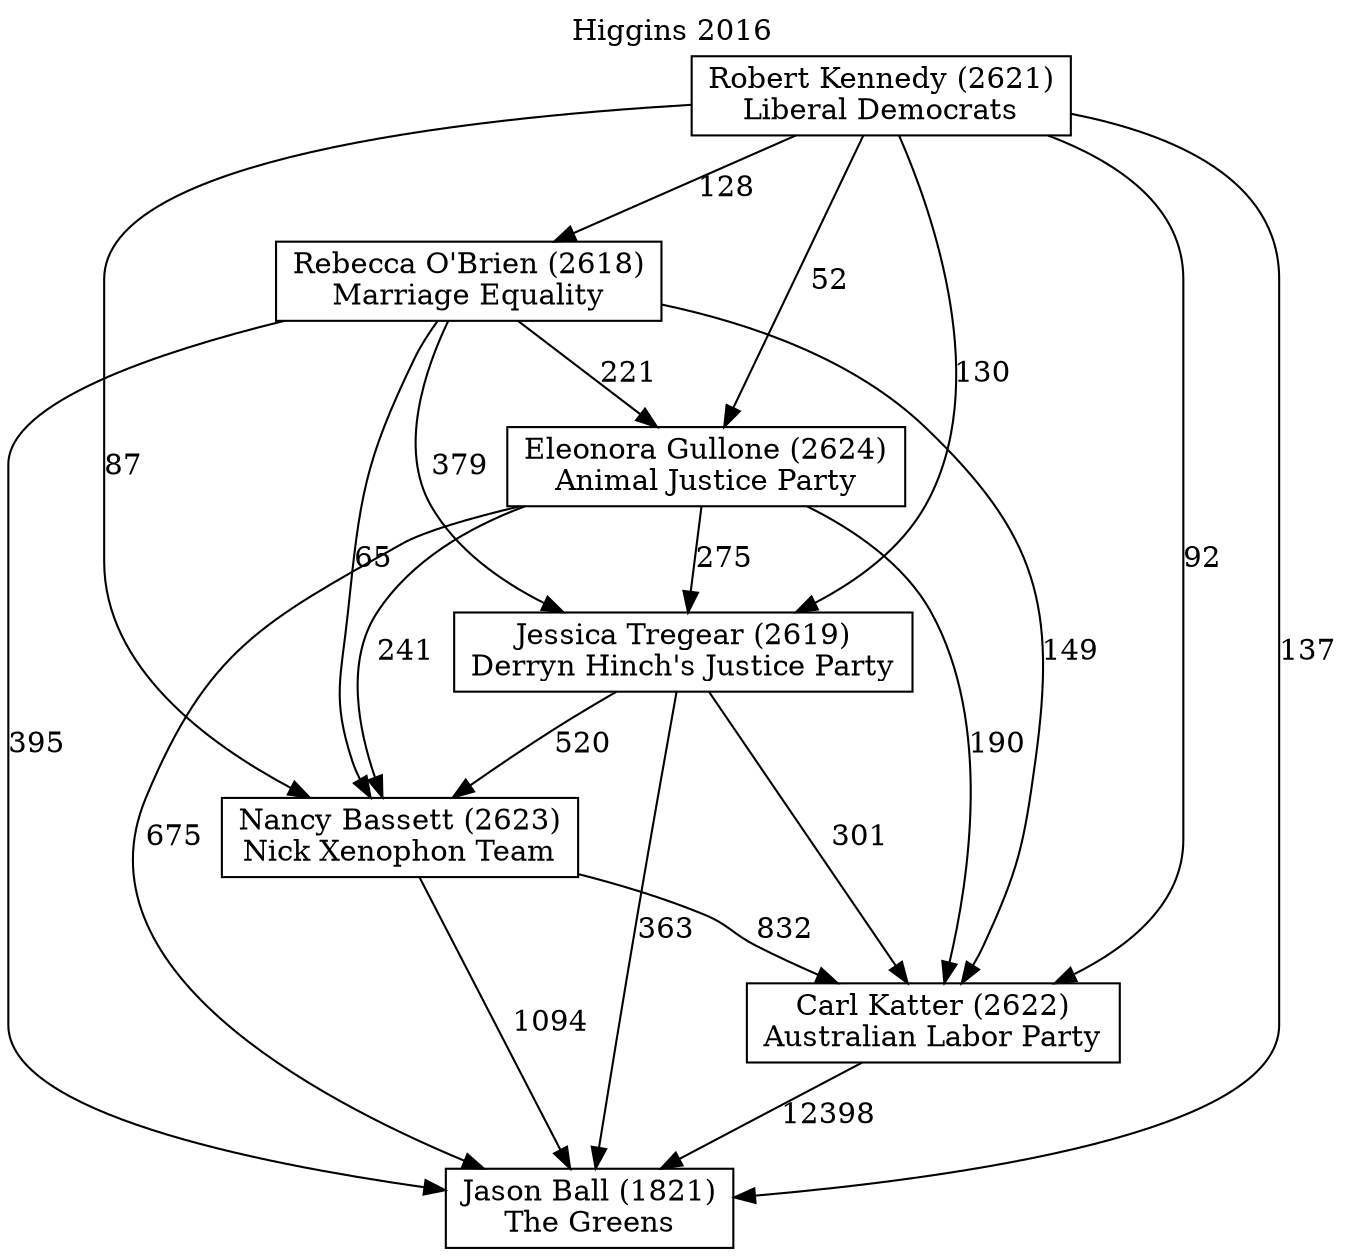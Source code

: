 // House preference flow
digraph "Jason Ball (1821)_Higgins_2016" {
	graph [label="Higgins 2016" labelloc=t mclimit=10]
	node [shape=box]
	"Carl Katter (2622)" [label="Carl Katter (2622)
Australian Labor Party"]
	"Eleonora Gullone (2624)" [label="Eleonora Gullone (2624)
Animal Justice Party"]
	"Jason Ball (1821)" [label="Jason Ball (1821)
The Greens"]
	"Rebecca O'Brien (2618)" [label="Rebecca O'Brien (2618)
Marriage Equality"]
	"Nancy Bassett (2623)" [label="Nancy Bassett (2623)
Nick Xenophon Team"]
	"Jessica Tregear (2619)" [label="Jessica Tregear (2619)
Derryn Hinch's Justice Party"]
	"Robert Kennedy (2621)" [label="Robert Kennedy (2621)
Liberal Democrats"]
	"Eleonora Gullone (2624)" -> "Jessica Tregear (2619)" [label=275]
	"Jessica Tregear (2619)" -> "Jason Ball (1821)" [label=363]
	"Robert Kennedy (2621)" -> "Carl Katter (2622)" [label=92]
	"Eleonora Gullone (2624)" -> "Nancy Bassett (2623)" [label=241]
	"Rebecca O'Brien (2618)" -> "Jason Ball (1821)" [label=395]
	"Rebecca O'Brien (2618)" -> "Jessica Tregear (2619)" [label=379]
	"Rebecca O'Brien (2618)" -> "Carl Katter (2622)" [label=149]
	"Robert Kennedy (2621)" -> "Rebecca O'Brien (2618)" [label=128]
	"Jessica Tregear (2619)" -> "Nancy Bassett (2623)" [label=520]
	"Eleonora Gullone (2624)" -> "Carl Katter (2622)" [label=190]
	"Jessica Tregear (2619)" -> "Carl Katter (2622)" [label=301]
	"Eleonora Gullone (2624)" -> "Jason Ball (1821)" [label=675]
	"Robert Kennedy (2621)" -> "Jason Ball (1821)" [label=137]
	"Robert Kennedy (2621)" -> "Nancy Bassett (2623)" [label=87]
	"Carl Katter (2622)" -> "Jason Ball (1821)" [label=12398]
	"Rebecca O'Brien (2618)" -> "Eleonora Gullone (2624)" [label=221]
	"Robert Kennedy (2621)" -> "Eleonora Gullone (2624)" [label=52]
	"Robert Kennedy (2621)" -> "Jessica Tregear (2619)" [label=130]
	"Rebecca O'Brien (2618)" -> "Nancy Bassett (2623)" [label=65]
	"Nancy Bassett (2623)" -> "Jason Ball (1821)" [label=1094]
	"Nancy Bassett (2623)" -> "Carl Katter (2622)" [label=832]
}
